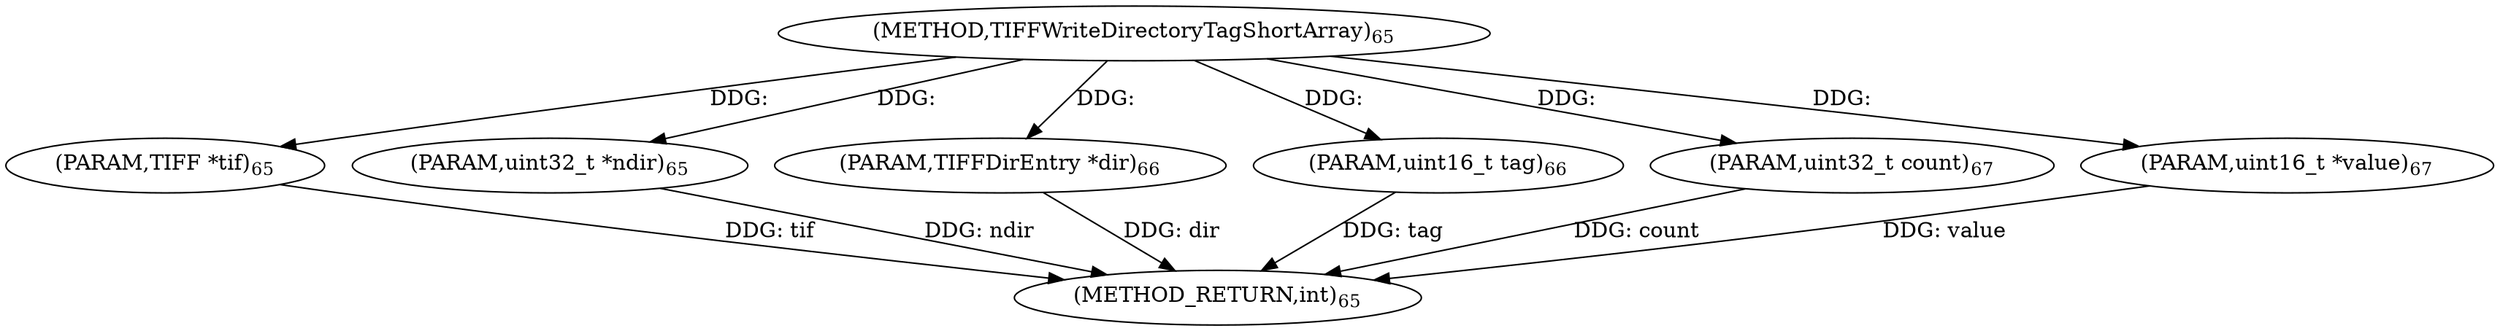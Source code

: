 digraph "TIFFWriteDirectoryTagShortArray" {  
"63990" [label = <(METHOD,TIFFWriteDirectoryTagShortArray)<SUB>65</SUB>> ]
"63997" [label = <(METHOD_RETURN,int)<SUB>65</SUB>> ]
"63991" [label = <(PARAM,TIFF *tif)<SUB>65</SUB>> ]
"63992" [label = <(PARAM,uint32_t *ndir)<SUB>65</SUB>> ]
"63993" [label = <(PARAM,TIFFDirEntry *dir)<SUB>66</SUB>> ]
"63994" [label = <(PARAM,uint16_t tag)<SUB>66</SUB>> ]
"63995" [label = <(PARAM,uint32_t count)<SUB>67</SUB>> ]
"63996" [label = <(PARAM,uint16_t *value)<SUB>67</SUB>> ]
  "63991" -> "63997"  [ label = "DDG: tif"] 
  "63992" -> "63997"  [ label = "DDG: ndir"] 
  "63993" -> "63997"  [ label = "DDG: dir"] 
  "63994" -> "63997"  [ label = "DDG: tag"] 
  "63995" -> "63997"  [ label = "DDG: count"] 
  "63996" -> "63997"  [ label = "DDG: value"] 
  "63990" -> "63991"  [ label = "DDG: "] 
  "63990" -> "63992"  [ label = "DDG: "] 
  "63990" -> "63993"  [ label = "DDG: "] 
  "63990" -> "63994"  [ label = "DDG: "] 
  "63990" -> "63995"  [ label = "DDG: "] 
  "63990" -> "63996"  [ label = "DDG: "] 
}
